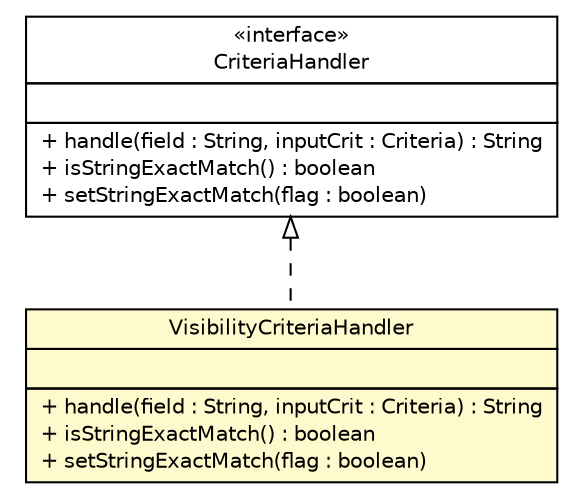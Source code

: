 #!/usr/local/bin/dot
#
# Class diagram 
# Generated by UmlGraph version 4.8 (http://www.spinellis.gr/sw/umlgraph)
#

digraph G {
	edge [fontname="Helvetica",fontsize=10,labelfontname="Helvetica",labelfontsize=10];
	node [fontname="Helvetica",fontsize=10,shape=plaintext];
	// gov.nih.nci.ncia.criteriahandler.CriteriaHandler
	c19529 [label=<<table border="0" cellborder="1" cellspacing="0" cellpadding="2" port="p" href="./CriteriaHandler.html">
		<tr><td><table border="0" cellspacing="0" cellpadding="1">
			<tr><td> &laquo;interface&raquo; </td></tr>
			<tr><td> CriteriaHandler </td></tr>
		</table></td></tr>
		<tr><td><table border="0" cellspacing="0" cellpadding="1">
			<tr><td align="left">  </td></tr>
		</table></td></tr>
		<tr><td><table border="0" cellspacing="0" cellpadding="1">
			<tr><td align="left"> + handle(field : String, inputCrit : Criteria) : String </td></tr>
			<tr><td align="left"> + isStringExactMatch() : boolean </td></tr>
			<tr><td align="left"> + setStringExactMatch(flag : boolean) </td></tr>
		</table></td></tr>
		</table>>, fontname="Helvetica", fontcolor="black", fontsize=10.0];
	// gov.nih.nci.ncia.criteriahandler.VisibilityCriteriaHandler
	c19534 [label=<<table border="0" cellborder="1" cellspacing="0" cellpadding="2" port="p" bgcolor="lemonChiffon" href="./VisibilityCriteriaHandler.html">
		<tr><td><table border="0" cellspacing="0" cellpadding="1">
			<tr><td> VisibilityCriteriaHandler </td></tr>
		</table></td></tr>
		<tr><td><table border="0" cellspacing="0" cellpadding="1">
			<tr><td align="left">  </td></tr>
		</table></td></tr>
		<tr><td><table border="0" cellspacing="0" cellpadding="1">
			<tr><td align="left"> + handle(field : String, inputCrit : Criteria) : String </td></tr>
			<tr><td align="left"> + isStringExactMatch() : boolean </td></tr>
			<tr><td align="left"> + setStringExactMatch(flag : boolean) </td></tr>
		</table></td></tr>
		</table>>, fontname="Helvetica", fontcolor="black", fontsize=10.0];
	//gov.nih.nci.ncia.criteriahandler.VisibilityCriteriaHandler implements gov.nih.nci.ncia.criteriahandler.CriteriaHandler
	c19529:p -> c19534:p [dir=back,arrowtail=empty,style=dashed];
}

